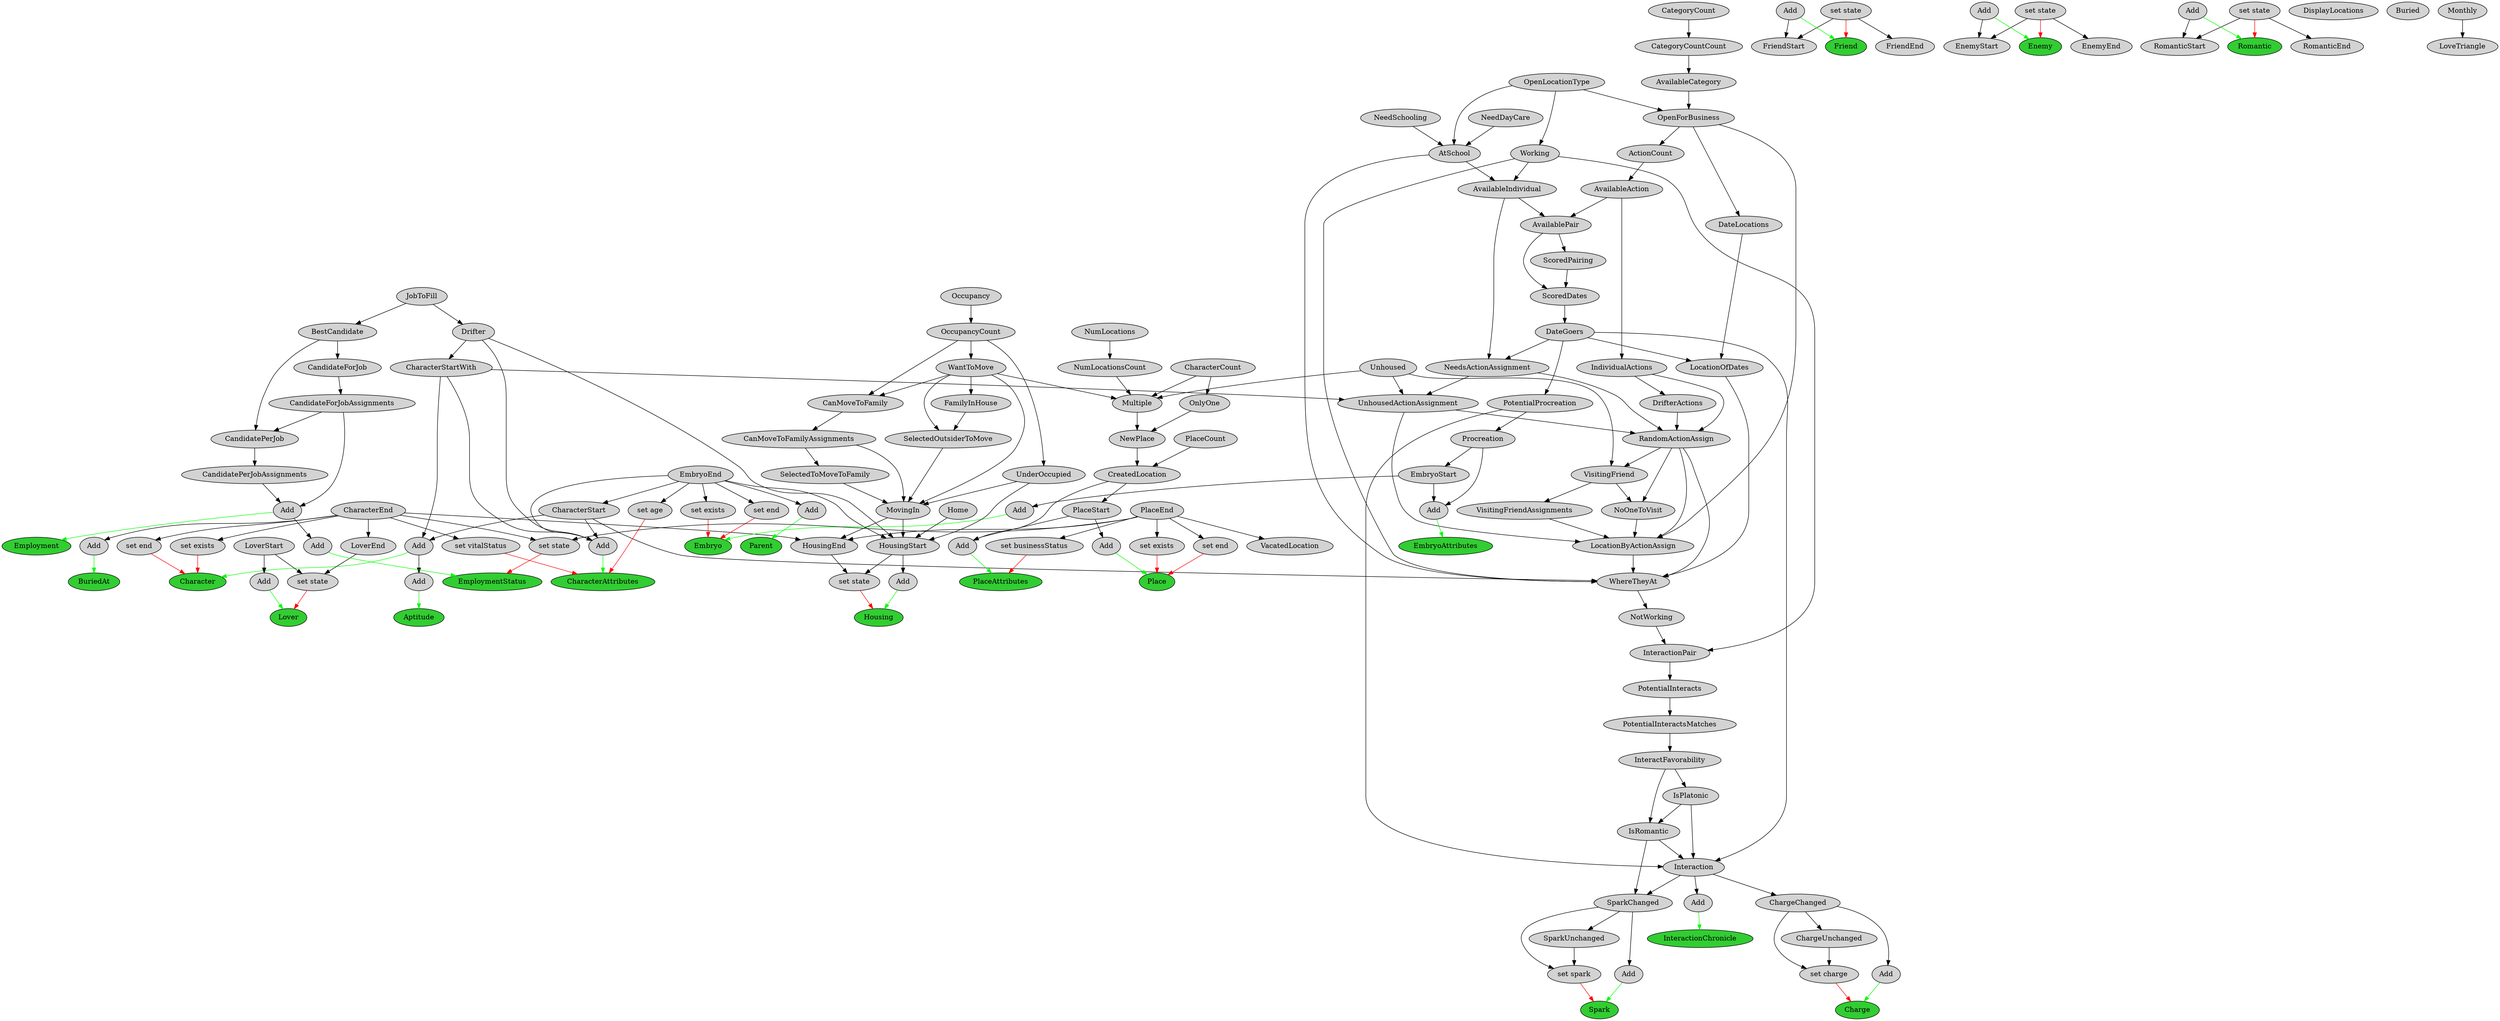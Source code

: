 digraph {
splines=true
node [ style="filled"]
v0 [ label = "Character" fillcolor="limegreen"];
v1 [ label = "set end"];
v2 [ label = "CharacterEnd" rank="min"];
v3 [ label = "set exists"];
v4 [ label = "Add"];
v5 [ label = "CharacterStart"];
v6 [ label = "EmbryoEnd" rank="min"];
v7 [ label = "CharacterStartWith"];
v8 [ label = "Drifter"];
v9 [ label = "JobToFill" rank="min"];
v10 [ label = "CharacterAttributes" fillcolor="limegreen"];
v11 [ label = "set vitalStatus"];
v12 [ label = "set age"];
v13 [ label = "Add"];
v14 [ label = "CharacterCount" rank="min"];
v15 [ label = "Aptitude" fillcolor="limegreen"];
v16 [ label = "Add"];
v17 [ label = "Charge" fillcolor="limegreen"];
v18 [ label = "set charge"];
v19 [ label = "ChargeChanged"];
v20 [ label = "Interaction"];
v21 [ label = "IsPlatonic"];
v22 [ label = "InteractFavorability"];
v23 [ label = "PotentialInteractsMatches"];
v24 [ label = "PotentialInteracts"];
v25 [ label = "InteractionPair"];
v26 [ label = "NotWorking"];
v27 [ label = "WhereTheyAt"];
v28 [ label = "AtSchool"];
v29 [ label = "OpenLocationType" rank="min"];
v30 [ label = "NeedDayCare" rank="min"];
v31 [ label = "NeedSchooling" rank="min"];
v32 [ label = "Working"];
v33 [ label = "LocationOfDates"];
v34 [ label = "DateLocations"];
v35 [ label = "OpenForBusiness"];
v36 [ label = "AvailableCategory"];
v37 [ label = "CategoryCountCount"];
v38 [ label = "CategoryCount" rank="min"];
v39 [ label = "DateGoers"];
v40 [ label = "ScoredDates"];
v41 [ label = "ScoredPairing"];
v42 [ label = "AvailablePair"];
v43 [ label = "AvailableAction"];
v44 [ label = "ActionCount"];
v45 [ label = "AvailableIndividual"];
v46 [ label = "RandomActionAssign"];
v47 [ label = "UnhousedActionAssignment"];
v48 [ label = "NeedsActionAssignment"];
v49 [ label = "Unhoused" rank="min"];
v50 [ label = "IndividualActions"];
v51 [ label = "DrifterActions"];
v52 [ label = "LocationByActionAssign"];
v53 [ label = "NoOneToVisit"];
v54 [ label = "VisitingFriend"];
v55 [ label = "VisitingFriendAssignments"];
v56 [ label = "IsRomantic"];
v57 [ label = "PotentialProcreation"];
v58 [ label = "ChargeUnchanged"];
v59 [ label = "Add"];
v60 [ label = "Friend" fillcolor="limegreen"];
v61 [ label = "set state" rank="min"];
v62 [ label = "Add" rank="min"];
v63 [ label = "FriendStart"];
v64 [ label = "FriendEnd"];
v65 [ label = "Enemy" fillcolor="limegreen"];
v66 [ label = "set state" rank="min"];
v67 [ label = "Add" rank="min"];
v68 [ label = "EnemyStart"];
v69 [ label = "EnemyEnd"];
v70 [ label = "Spark" fillcolor="limegreen"];
v71 [ label = "set spark"];
v72 [ label = "SparkChanged"];
v73 [ label = "SparkUnchanged"];
v74 [ label = "Add"];
v75 [ label = "Romantic" fillcolor="limegreen"];
v76 [ label = "set state" rank="min"];
v77 [ label = "Add" rank="min"];
v78 [ label = "RomanticStart"];
v79 [ label = "RomanticEnd"];
v80 [ label = "Lover" fillcolor="limegreen"];
v81 [ label = "set state"];
v82 [ label = "LoverEnd"];
v83 [ label = "LoverStart" rank="min"];
v84 [ label = "Add"];
v85 [ label = "Parent" fillcolor="limegreen"];
v86 [ label = "Add"];
v87 [ label = "Embryo" fillcolor="limegreen"];
v88 [ label = "set end"];
v89 [ label = "set exists"];
v90 [ label = "Add"];
v91 [ label = "EmbryoStart"];
v92 [ label = "Procreation"];
v93 [ label = "EmbryoAttributes" fillcolor="limegreen"];
v94 [ label = "Add"];
v95 [ label = "Place" fillcolor="limegreen"];
v96 [ label = "set end"];
v97 [ label = "PlaceEnd" rank="min"];
v98 [ label = "set exists"];
v99 [ label = "Add"];
v100 [ label = "PlaceStart"];
v101 [ label = "CreatedLocation"];
v102 [ label = "NewPlace"];
v103 [ label = "OnlyOne"];
v104 [ label = "Multiple"];
v105 [ label = "WantToMove"];
v106 [ label = "OccupancyCount"];
v107 [ label = "Occupancy" rank="min"];
v108 [ label = "NumLocationsCount"];
v109 [ label = "NumLocations" rank="min"];
v110 [ label = "PlaceCount" rank="min"];
v111 [ label = "PlaceAttributes" fillcolor="limegreen"];
v112 [ label = "set businessStatus"];
v113 [ label = "Add"];
v114 [ label = "VacatedLocation"];
v115 [ label = "DisplayLocations" rank="min"];
v116 [ label = "Housing" fillcolor="limegreen"];
v117 [ label = "set state"];
v118 [ label = "HousingEnd"];
v119 [ label = "MovingIn"];
v120 [ label = "SelectedToMoveToFamily"];
v121 [ label = "CanMoveToFamilyAssignments"];
v122 [ label = "CanMoveToFamily"];
v123 [ label = "SelectedOutsiderToMove"];
v124 [ label = "FamilyInHouse"];
v125 [ label = "UnderOccupied"];
v126 [ label = "HousingStart"];
v127 [ label = "Home" rank="min"];
v128 [ label = "Add"];
v129 [ label = "BuriedAt" fillcolor="limegreen"];
v130 [ label = "Add"];
v131 [ label = "Buried" rank="min"];
v132 [ label = "Employment" fillcolor="limegreen"];
v133 [ label = "Add"];
v134 [ label = "CandidatePerJobAssignments"];
v135 [ label = "CandidatePerJob"];
v136 [ label = "CandidateForJobAssignments"];
v137 [ label = "CandidateForJob"];
v138 [ label = "BestCandidate"];
v139 [ label = "EmploymentStatus" fillcolor="limegreen"];
v140 [ label = "set state"];
v141 [ label = "Add"];
v142 [ label = "Monthly" rank="min"];
v143 [ label = "InteractionChronicle" fillcolor="limegreen"];
v144 [ label = "Add"];
v145 [ label = "LoveTriangle"];
v1 -> v0 [ color="red" ]
v2 -> v1
v3 -> v0 [ color="red" ]
v2 -> v3
v4 -> v0 [ color="green" ]
v5 -> v4
v6 -> v5
v7 -> v4
v8 -> v7
v9 -> v8
v11 -> v10 [ color="red" ]
v2 -> v11
v12 -> v10 [ color="red" ]
v6 -> v12
v13 -> v10 [ color="green" ]
v7 -> v13
v8 -> v13
v5 -> v13
v6 -> v13
v16 -> v15 [ color="green" ]
v4 -> v16
v18 -> v17 [ color="red" ]
v19 -> v18
v20 -> v19
v21 -> v20
v22 -> v21
v23 -> v22
v24 -> v23
v25 -> v24
v26 -> v25
v27 -> v26
v28 -> v27
v29 -> v28
v30 -> v28
v31 -> v28
v32 -> v27
v29 -> v32
v33 -> v27
v34 -> v33
v35 -> v34
v36 -> v35
v37 -> v36
v38 -> v37
v29 -> v35
v39 -> v33
v40 -> v39
v41 -> v40
v42 -> v41
v43 -> v42
v44 -> v43
v35 -> v44
v45 -> v42
v32 -> v45
v28 -> v45
v42 -> v40
v46 -> v27
v47 -> v46
v48 -> v47
v39 -> v48
v45 -> v48
v49 -> v47
v7 -> v47
v50 -> v46
v43 -> v50
v48 -> v46
v51 -> v46
v50 -> v51
v52 -> v27
v46 -> v52
v53 -> v52
v54 -> v53
v49 -> v54
v46 -> v54
v46 -> v53
v55 -> v52
v54 -> v55
v47 -> v52
v35 -> v52
v5 -> v27
v32 -> v25
v56 -> v20
v21 -> v56
v22 -> v56
v39 -> v20
v57 -> v20
v39 -> v57
v58 -> v18
v19 -> v58
v59 -> v17 [ color="green" ]
v19 -> v59
v61 -> v60 [ color="red" ]
v62 -> v60 [ color="green" ]
v62 -> v63
v61 -> v63
v61 -> v64
v66 -> v65 [ color="red" ]
v67 -> v65 [ color="green" ]
v67 -> v68
v66 -> v68
v66 -> v69
v71 -> v70 [ color="red" ]
v72 -> v71
v20 -> v72
v56 -> v72
v73 -> v71
v72 -> v73
v74 -> v70 [ color="green" ]
v72 -> v74
v76 -> v75 [ color="red" ]
v77 -> v75 [ color="green" ]
v77 -> v78
v76 -> v78
v76 -> v79
v81 -> v80 [ color="red" ]
v82 -> v81
v2 -> v82
v83 -> v81
v84 -> v80 [ color="green" ]
v83 -> v84
v86 -> v85 [ color="green" ]
v6 -> v86
v88 -> v87 [ color="red" ]
v6 -> v88
v89 -> v87 [ color="red" ]
v6 -> v89
v90 -> v87 [ color="green" ]
v91 -> v90
v92 -> v91
v57 -> v92
v94 -> v93 [ color="green" ]
v91 -> v94
v92 -> v94
v96 -> v95 [ color="red" ]
v97 -> v96
v98 -> v95 [ color="red" ]
v97 -> v98
v99 -> v95 [ color="green" ]
v100 -> v99
v101 -> v100
v102 -> v101
v103 -> v102
v14 -> v103
v104 -> v102
v105 -> v104
v106 -> v105
v107 -> v106
v49 -> v104
v108 -> v104
v109 -> v108
v14 -> v104
v110 -> v101
v112 -> v111 [ color="red" ]
v97 -> v112
v113 -> v111 [ color="green" ]
v100 -> v113
v101 -> v113
v97 -> v114
v117 -> v116 [ color="red" ]
v118 -> v117
v2 -> v118
v97 -> v118
v119 -> v118
v120 -> v119
v121 -> v120
v122 -> v121
v105 -> v122
v106 -> v122
v121 -> v119
v123 -> v119
v124 -> v123
v105 -> v124
v105 -> v123
v125 -> v119
v106 -> v125
v105 -> v119
v126 -> v117
v6 -> v126
v127 -> v126
v125 -> v126
v8 -> v126
v119 -> v126
v128 -> v116 [ color="green" ]
v126 -> v128
v130 -> v129 [ color="green" ]
v2 -> v130
v133 -> v132 [ color="green" ]
v134 -> v133
v135 -> v134
v136 -> v135
v137 -> v136
v138 -> v137
v9 -> v138
v138 -> v135
v136 -> v133
v140 -> v139 [ color="red" ]
v2 -> v140
v97 -> v140
v141 -> v139 [ color="green" ]
v133 -> v141
v144 -> v143 [ color="green" ]
v20 -> v144
v142 -> v145
}
